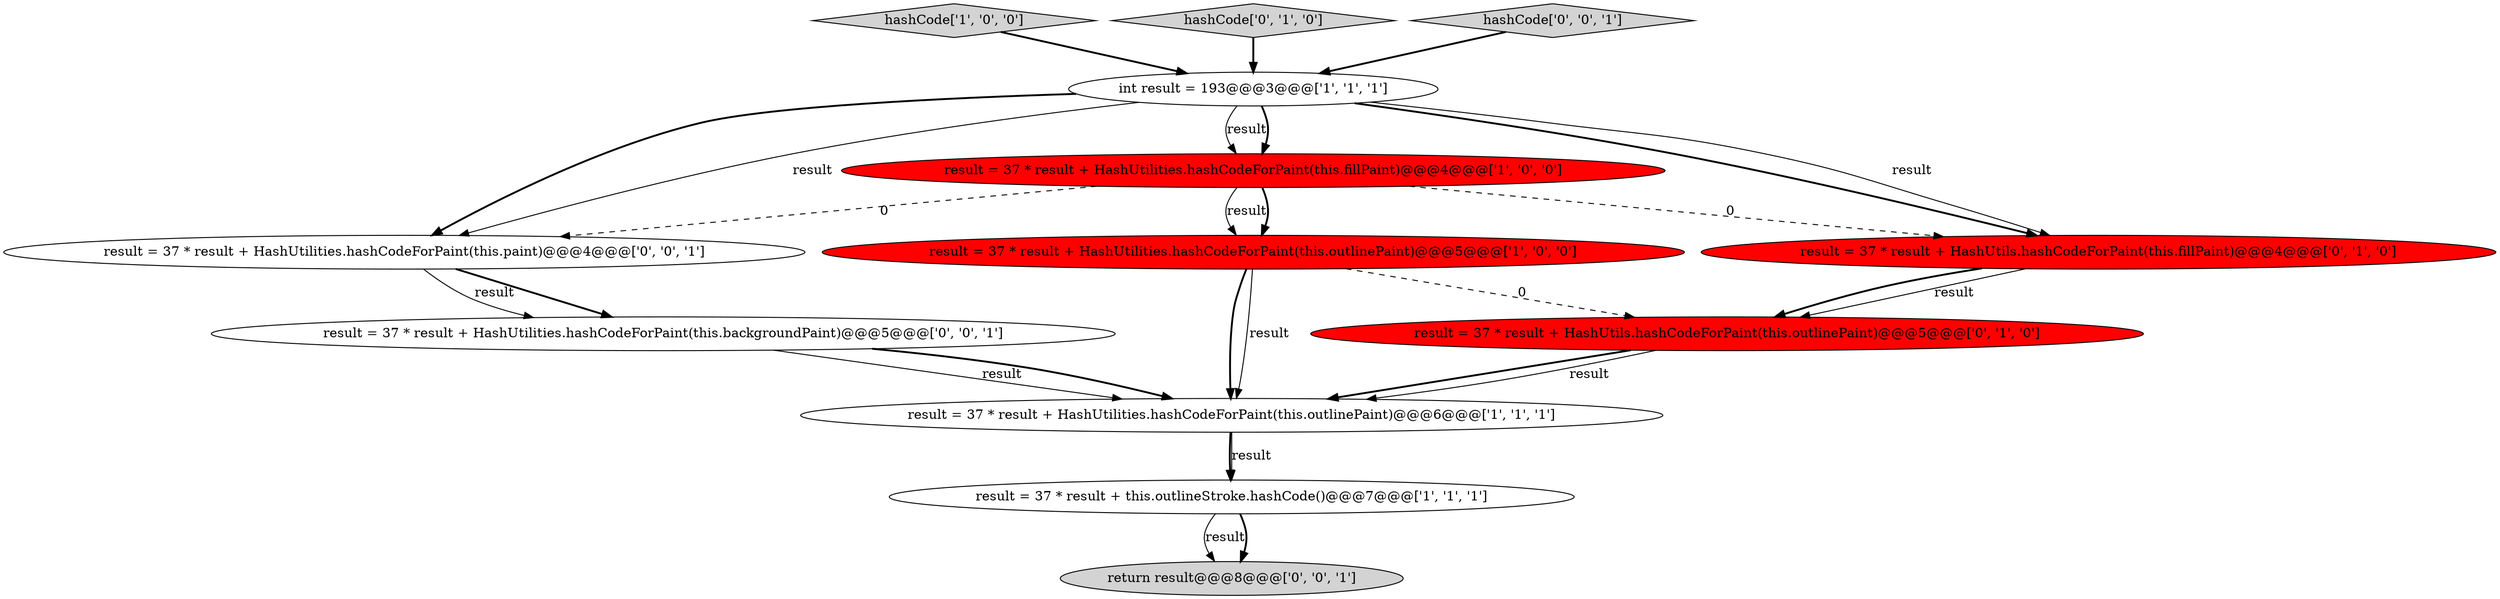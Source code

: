 digraph {
3 [style = filled, label = "hashCode['1', '0', '0']", fillcolor = lightgray, shape = diamond image = "AAA0AAABBB1BBB"];
7 [style = filled, label = "hashCode['0', '1', '0']", fillcolor = lightgray, shape = diamond image = "AAA0AAABBB2BBB"];
10 [style = filled, label = "result = 37 * result + HashUtilities.hashCodeForPaint(this.backgroundPaint)@@@5@@@['0', '0', '1']", fillcolor = white, shape = ellipse image = "AAA0AAABBB3BBB"];
2 [style = filled, label = "result = 37 * result + this.outlineStroke.hashCode()@@@7@@@['1', '1', '1']", fillcolor = white, shape = ellipse image = "AAA0AAABBB1BBB"];
5 [style = filled, label = "result = 37 * result + HashUtilities.hashCodeForPaint(this.outlinePaint)@@@5@@@['1', '0', '0']", fillcolor = red, shape = ellipse image = "AAA1AAABBB1BBB"];
9 [style = filled, label = "result = 37 * result + HashUtilities.hashCodeForPaint(this.paint)@@@4@@@['0', '0', '1']", fillcolor = white, shape = ellipse image = "AAA0AAABBB3BBB"];
0 [style = filled, label = "result = 37 * result + HashUtilities.hashCodeForPaint(this.fillPaint)@@@4@@@['1', '0', '0']", fillcolor = red, shape = ellipse image = "AAA1AAABBB1BBB"];
6 [style = filled, label = "result = 37 * result + HashUtils.hashCodeForPaint(this.fillPaint)@@@4@@@['0', '1', '0']", fillcolor = red, shape = ellipse image = "AAA1AAABBB2BBB"];
8 [style = filled, label = "result = 37 * result + HashUtils.hashCodeForPaint(this.outlinePaint)@@@5@@@['0', '1', '0']", fillcolor = red, shape = ellipse image = "AAA1AAABBB2BBB"];
11 [style = filled, label = "return result@@@8@@@['0', '0', '1']", fillcolor = lightgray, shape = ellipse image = "AAA0AAABBB3BBB"];
4 [style = filled, label = "int result = 193@@@3@@@['1', '1', '1']", fillcolor = white, shape = ellipse image = "AAA0AAABBB1BBB"];
1 [style = filled, label = "result = 37 * result + HashUtilities.hashCodeForPaint(this.outlinePaint)@@@6@@@['1', '1', '1']", fillcolor = white, shape = ellipse image = "AAA0AAABBB1BBB"];
12 [style = filled, label = "hashCode['0', '0', '1']", fillcolor = lightgray, shape = diamond image = "AAA0AAABBB3BBB"];
4->0 [style = solid, label="result"];
4->9 [style = bold, label=""];
4->6 [style = bold, label=""];
0->6 [style = dashed, label="0"];
6->8 [style = solid, label="result"];
7->4 [style = bold, label=""];
9->10 [style = bold, label=""];
3->4 [style = bold, label=""];
4->0 [style = bold, label=""];
2->11 [style = solid, label="result"];
4->9 [style = solid, label="result"];
8->1 [style = bold, label=""];
5->1 [style = bold, label=""];
8->1 [style = solid, label="result"];
12->4 [style = bold, label=""];
0->5 [style = solid, label="result"];
6->8 [style = bold, label=""];
5->1 [style = solid, label="result"];
5->8 [style = dashed, label="0"];
4->6 [style = solid, label="result"];
1->2 [style = bold, label=""];
0->9 [style = dashed, label="0"];
9->10 [style = solid, label="result"];
10->1 [style = solid, label="result"];
10->1 [style = bold, label=""];
1->2 [style = solid, label="result"];
2->11 [style = bold, label=""];
0->5 [style = bold, label=""];
}
